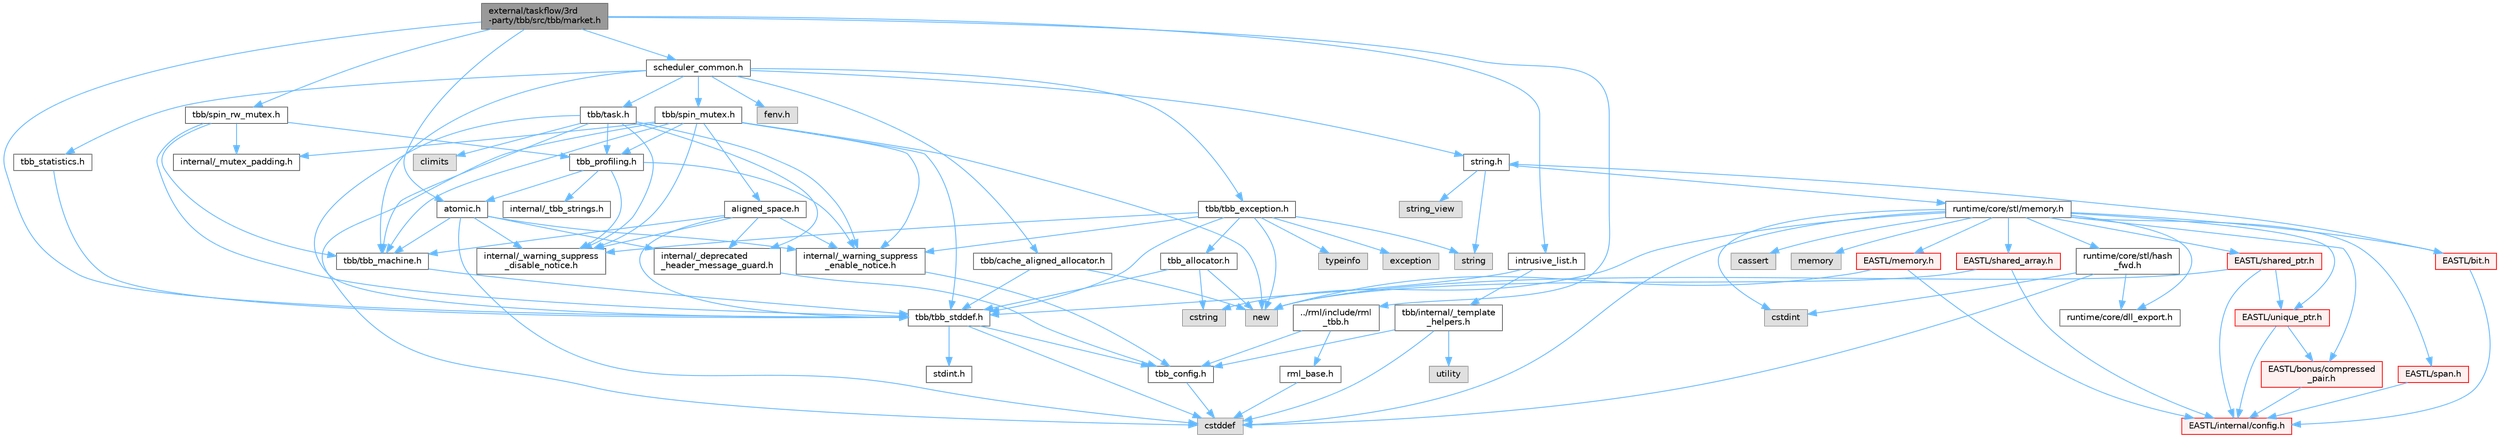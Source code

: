 digraph "external/taskflow/3rd-party/tbb/src/tbb/market.h"
{
 // LATEX_PDF_SIZE
  bgcolor="transparent";
  edge [fontname=Helvetica,fontsize=10,labelfontname=Helvetica,labelfontsize=10];
  node [fontname=Helvetica,fontsize=10,shape=box,height=0.2,width=0.4];
  Node1 [id="Node000001",label="external/taskflow/3rd\l-party/tbb/src/tbb/market.h",height=0.2,width=0.4,color="gray40", fillcolor="grey60", style="filled", fontcolor="black",tooltip=" "];
  Node1 -> Node2 [id="edge1_Node000001_Node000002",color="steelblue1",style="solid",tooltip=" "];
  Node2 [id="Node000002",label="tbb/tbb_stddef.h",height=0.2,width=0.4,color="grey40", fillcolor="white", style="filled",URL="$tbb__stddef_8h.html",tooltip=" "];
  Node2 -> Node3 [id="edge2_Node000002_Node000003",color="steelblue1",style="solid",tooltip=" "];
  Node3 [id="Node000003",label="tbb_config.h",height=0.2,width=0.4,color="grey40", fillcolor="white", style="filled",URL="$tbb__config_8h.html",tooltip=" "];
  Node3 -> Node4 [id="edge3_Node000003_Node000004",color="steelblue1",style="solid",tooltip=" "];
  Node4 [id="Node000004",label="cstddef",height=0.2,width=0.4,color="grey60", fillcolor="#E0E0E0", style="filled",tooltip=" "];
  Node2 -> Node4 [id="edge4_Node000002_Node000004",color="steelblue1",style="solid",tooltip=" "];
  Node2 -> Node5 [id="edge5_Node000002_Node000005",color="steelblue1",style="solid",tooltip=" "];
  Node5 [id="Node000005",label="stdint.h",height=0.2,width=0.4,color="grey40", fillcolor="white", style="filled",URL="$stdint_8h.html",tooltip=" "];
  Node1 -> Node6 [id="edge6_Node000001_Node000006",color="steelblue1",style="solid",tooltip=" "];
  Node6 [id="Node000006",label="scheduler_common.h",height=0.2,width=0.4,color="grey40", fillcolor="white", style="filled",URL="$scheduler__common_8h.html",tooltip=" "];
  Node6 -> Node7 [id="edge7_Node000006_Node000007",color="steelblue1",style="solid",tooltip=" "];
  Node7 [id="Node000007",label="tbb/tbb_machine.h",height=0.2,width=0.4,color="grey40", fillcolor="white", style="filled",URL="$tbb__machine_8h.html",tooltip=" "];
  Node7 -> Node2 [id="edge8_Node000007_Node000002",color="steelblue1",style="solid",tooltip=" "];
  Node6 -> Node8 [id="edge9_Node000006_Node000008",color="steelblue1",style="solid",tooltip=" "];
  Node8 [id="Node000008",label="tbb/cache_aligned_allocator.h",height=0.2,width=0.4,color="grey40", fillcolor="white", style="filled",URL="$cache__aligned__allocator_8h.html",tooltip=" "];
  Node8 -> Node9 [id="edge10_Node000008_Node000009",color="steelblue1",style="solid",tooltip=" "];
  Node9 [id="Node000009",label="new",height=0.2,width=0.4,color="grey60", fillcolor="#E0E0E0", style="filled",tooltip=" "];
  Node8 -> Node2 [id="edge11_Node000008_Node000002",color="steelblue1",style="solid",tooltip=" "];
  Node6 -> Node10 [id="edge12_Node000006_Node000010",color="steelblue1",style="solid",tooltip=" "];
  Node10 [id="Node000010",label="string.h",height=0.2,width=0.4,color="grey40", fillcolor="white", style="filled",URL="$string_8h.html",tooltip=" "];
  Node10 -> Node11 [id="edge13_Node000010_Node000011",color="steelblue1",style="solid",tooltip=" "];
  Node11 [id="Node000011",label="string",height=0.2,width=0.4,color="grey60", fillcolor="#E0E0E0", style="filled",tooltip=" "];
  Node10 -> Node12 [id="edge14_Node000010_Node000012",color="steelblue1",style="solid",tooltip=" "];
  Node12 [id="Node000012",label="string_view",height=0.2,width=0.4,color="grey60", fillcolor="#E0E0E0", style="filled",tooltip=" "];
  Node10 -> Node13 [id="edge15_Node000010_Node000013",color="steelblue1",style="solid",tooltip=" "];
  Node13 [id="Node000013",label="runtime/core/stl/memory.h",height=0.2,width=0.4,color="grey40", fillcolor="white", style="filled",URL="$runtime_2core_2stl_2memory_8h.html",tooltip=" "];
  Node13 -> Node4 [id="edge16_Node000013_Node000004",color="steelblue1",style="solid",tooltip=" "];
  Node13 -> Node14 [id="edge17_Node000013_Node000014",color="steelblue1",style="solid",tooltip=" "];
  Node14 [id="Node000014",label="cstdint",height=0.2,width=0.4,color="grey60", fillcolor="#E0E0E0", style="filled",tooltip=" "];
  Node13 -> Node15 [id="edge18_Node000013_Node000015",color="steelblue1",style="solid",tooltip=" "];
  Node15 [id="Node000015",label="cassert",height=0.2,width=0.4,color="grey60", fillcolor="#E0E0E0", style="filled",tooltip=" "];
  Node13 -> Node16 [id="edge19_Node000013_Node000016",color="steelblue1",style="solid",tooltip=" "];
  Node16 [id="Node000016",label="memory",height=0.2,width=0.4,color="grey60", fillcolor="#E0E0E0", style="filled",tooltip=" "];
  Node13 -> Node17 [id="edge20_Node000013_Node000017",color="steelblue1",style="solid",tooltip=" "];
  Node17 [id="Node000017",label="cstring",height=0.2,width=0.4,color="grey60", fillcolor="#E0E0E0", style="filled",tooltip=" "];
  Node13 -> Node18 [id="edge21_Node000013_Node000018",color="steelblue1",style="solid",tooltip=" "];
  Node18 [id="Node000018",label="EASTL/bit.h",height=0.2,width=0.4,color="red", fillcolor="#FFF0F0", style="filled",URL="$bit_8h.html",tooltip=" "];
  Node18 -> Node19 [id="edge22_Node000018_Node000019",color="steelblue1",style="solid",tooltip=" "];
  Node19 [id="Node000019",label="EASTL/internal/config.h",height=0.2,width=0.4,color="red", fillcolor="#FFF0F0", style="filled",URL="$runtime_2_e_a_s_t_l_2include_2_e_a_s_t_l_2internal_2config_8h.html",tooltip=" "];
  Node18 -> Node10 [id="edge23_Node000018_Node000010",color="steelblue1",style="solid",tooltip=" "];
  Node13 -> Node39 [id="edge24_Node000013_Node000039",color="steelblue1",style="solid",tooltip=" "];
  Node39 [id="Node000039",label="EASTL/memory.h",height=0.2,width=0.4,color="red", fillcolor="#FFF0F0", style="filled",URL="$runtime_2_e_a_s_t_l_2include_2_e_a_s_t_l_2memory_8h.html",tooltip=" "];
  Node39 -> Node19 [id="edge25_Node000039_Node000019",color="steelblue1",style="solid",tooltip=" "];
  Node39 -> Node9 [id="edge26_Node000039_Node000009",color="steelblue1",style="solid",tooltip=" "];
  Node13 -> Node66 [id="edge27_Node000013_Node000066",color="steelblue1",style="solid",tooltip=" "];
  Node66 [id="Node000066",label="EASTL/shared_array.h",height=0.2,width=0.4,color="red", fillcolor="#FFF0F0", style="filled",URL="$shared__array_8h.html",tooltip=" "];
  Node66 -> Node19 [id="edge28_Node000066_Node000019",color="steelblue1",style="solid",tooltip=" "];
  Node66 -> Node9 [id="edge29_Node000066_Node000009",color="steelblue1",style="solid",tooltip=" "];
  Node13 -> Node69 [id="edge30_Node000013_Node000069",color="steelblue1",style="solid",tooltip=" "];
  Node69 [id="Node000069",label="EASTL/unique_ptr.h",height=0.2,width=0.4,color="red", fillcolor="#FFF0F0", style="filled",URL="$unique__ptr_8h.html",tooltip=" "];
  Node69 -> Node70 [id="edge31_Node000069_Node000070",color="steelblue1",style="solid",tooltip=" "];
  Node70 [id="Node000070",label="EASTL/bonus/compressed\l_pair.h",height=0.2,width=0.4,color="red", fillcolor="#FFF0F0", style="filled",URL="$compressed__pair_8h.html",tooltip=" "];
  Node70 -> Node19 [id="edge32_Node000070_Node000019",color="steelblue1",style="solid",tooltip=" "];
  Node69 -> Node19 [id="edge33_Node000069_Node000019",color="steelblue1",style="solid",tooltip=" "];
  Node13 -> Node72 [id="edge34_Node000013_Node000072",color="steelblue1",style="solid",tooltip=" "];
  Node72 [id="Node000072",label="EASTL/shared_ptr.h",height=0.2,width=0.4,color="red", fillcolor="#FFF0F0", style="filled",URL="$shared__ptr_8h.html",tooltip=" "];
  Node72 -> Node19 [id="edge35_Node000072_Node000019",color="steelblue1",style="solid",tooltip=" "];
  Node72 -> Node69 [id="edge36_Node000072_Node000069",color="steelblue1",style="solid",tooltip=" "];
  Node72 -> Node9 [id="edge37_Node000072_Node000009",color="steelblue1",style="solid",tooltip=" "];
  Node13 -> Node152 [id="edge38_Node000013_Node000152",color="steelblue1",style="solid",tooltip=" "];
  Node152 [id="Node000152",label="EASTL/span.h",height=0.2,width=0.4,color="red", fillcolor="#FFF0F0", style="filled",URL="$span_8h.html",tooltip=" "];
  Node152 -> Node19 [id="edge39_Node000152_Node000019",color="steelblue1",style="solid",tooltip=" "];
  Node13 -> Node70 [id="edge40_Node000013_Node000070",color="steelblue1",style="solid",tooltip=" "];
  Node13 -> Node155 [id="edge41_Node000013_Node000155",color="steelblue1",style="solid",tooltip=" "];
  Node155 [id="Node000155",label="runtime/core/dll_export.h",height=0.2,width=0.4,color="grey40", fillcolor="white", style="filled",URL="$dll__export_8h.html",tooltip=" "];
  Node13 -> Node156 [id="edge42_Node000013_Node000156",color="steelblue1",style="solid",tooltip=" "];
  Node156 [id="Node000156",label="runtime/core/stl/hash\l_fwd.h",height=0.2,width=0.4,color="grey40", fillcolor="white", style="filled",URL="$hash__fwd_8h.html",tooltip=" "];
  Node156 -> Node4 [id="edge43_Node000156_Node000004",color="steelblue1",style="solid",tooltip=" "];
  Node156 -> Node14 [id="edge44_Node000156_Node000014",color="steelblue1",style="solid",tooltip=" "];
  Node156 -> Node155 [id="edge45_Node000156_Node000155",color="steelblue1",style="solid",tooltip=" "];
  Node6 -> Node157 [id="edge46_Node000006_Node000157",color="steelblue1",style="solid",tooltip=" "];
  Node157 [id="Node000157",label="tbb_statistics.h",height=0.2,width=0.4,color="grey40", fillcolor="white", style="filled",URL="$tbb__statistics_8h.html",tooltip=" "];
  Node157 -> Node2 [id="edge47_Node000157_Node000002",color="steelblue1",style="solid",tooltip=" "];
  Node6 -> Node158 [id="edge48_Node000006_Node000158",color="steelblue1",style="solid",tooltip=" "];
  Node158 [id="Node000158",label="tbb/task.h",height=0.2,width=0.4,color="grey40", fillcolor="white", style="filled",URL="$task_8h.html",tooltip=" "];
  Node158 -> Node159 [id="edge49_Node000158_Node000159",color="steelblue1",style="solid",tooltip=" "];
  Node159 [id="Node000159",label="internal/_deprecated\l_header_message_guard.h",height=0.2,width=0.4,color="grey40", fillcolor="white", style="filled",URL="$__deprecated__header__message__guard_8h.html",tooltip=" "];
  Node159 -> Node3 [id="edge50_Node000159_Node000003",color="steelblue1",style="solid",tooltip=" "];
  Node158 -> Node160 [id="edge51_Node000158_Node000160",color="steelblue1",style="solid",tooltip=" "];
  Node160 [id="Node000160",label="internal/_warning_suppress\l_enable_notice.h",height=0.2,width=0.4,color="grey40", fillcolor="white", style="filled",URL="$__warning__suppress__enable__notice_8h.html",tooltip=" "];
  Node160 -> Node3 [id="edge52_Node000160_Node000003",color="steelblue1",style="solid",tooltip=" "];
  Node158 -> Node2 [id="edge53_Node000158_Node000002",color="steelblue1",style="solid",tooltip=" "];
  Node158 -> Node7 [id="edge54_Node000158_Node000007",color="steelblue1",style="solid",tooltip=" "];
  Node158 -> Node161 [id="edge55_Node000158_Node000161",color="steelblue1",style="solid",tooltip=" "];
  Node161 [id="Node000161",label="tbb_profiling.h",height=0.2,width=0.4,color="grey40", fillcolor="white", style="filled",URL="$tbb__profiling_8h.html",tooltip=" "];
  Node161 -> Node160 [id="edge56_Node000161_Node000160",color="steelblue1",style="solid",tooltip=" "];
  Node161 -> Node162 [id="edge57_Node000161_Node000162",color="steelblue1",style="solid",tooltip=" "];
  Node162 [id="Node000162",label="internal/_tbb_strings.h",height=0.2,width=0.4,color="grey40", fillcolor="white", style="filled",URL="$__tbb__strings_8h.html",tooltip=" "];
  Node161 -> Node163 [id="edge58_Node000161_Node000163",color="steelblue1",style="solid",tooltip=" "];
  Node163 [id="Node000163",label="atomic.h",height=0.2,width=0.4,color="grey40", fillcolor="white", style="filled",URL="$external_2taskflow_23rd-party_2tbb_2include_2tbb_2atomic_8h.html",tooltip=" "];
  Node163 -> Node159 [id="edge59_Node000163_Node000159",color="steelblue1",style="solid",tooltip=" "];
  Node163 -> Node160 [id="edge60_Node000163_Node000160",color="steelblue1",style="solid",tooltip=" "];
  Node163 -> Node4 [id="edge61_Node000163_Node000004",color="steelblue1",style="solid",tooltip=" "];
  Node163 -> Node7 [id="edge62_Node000163_Node000007",color="steelblue1",style="solid",tooltip=" "];
  Node163 -> Node164 [id="edge63_Node000163_Node000164",color="steelblue1",style="solid",tooltip=" "];
  Node164 [id="Node000164",label="internal/_warning_suppress\l_disable_notice.h",height=0.2,width=0.4,color="grey40", fillcolor="white", style="filled",URL="$__warning__suppress__disable__notice_8h.html",tooltip=" "];
  Node161 -> Node164 [id="edge64_Node000161_Node000164",color="steelblue1",style="solid",tooltip=" "];
  Node158 -> Node165 [id="edge65_Node000158_Node000165",color="steelblue1",style="solid",tooltip=" "];
  Node165 [id="Node000165",label="climits",height=0.2,width=0.4,color="grey60", fillcolor="#E0E0E0", style="filled",tooltip=" "];
  Node158 -> Node164 [id="edge66_Node000158_Node000164",color="steelblue1",style="solid",tooltip=" "];
  Node6 -> Node166 [id="edge67_Node000006_Node000166",color="steelblue1",style="solid",tooltip=" "];
  Node166 [id="Node000166",label="tbb/tbb_exception.h",height=0.2,width=0.4,color="grey40", fillcolor="white", style="filled",URL="$tbb__exception_8h.html",tooltip=" "];
  Node166 -> Node160 [id="edge68_Node000166_Node000160",color="steelblue1",style="solid",tooltip=" "];
  Node166 -> Node2 [id="edge69_Node000166_Node000002",color="steelblue1",style="solid",tooltip=" "];
  Node166 -> Node167 [id="edge70_Node000166_Node000167",color="steelblue1",style="solid",tooltip=" "];
  Node167 [id="Node000167",label="exception",height=0.2,width=0.4,color="grey60", fillcolor="#E0E0E0", style="filled",tooltip=" "];
  Node166 -> Node9 [id="edge71_Node000166_Node000009",color="steelblue1",style="solid",tooltip=" "];
  Node166 -> Node11 [id="edge72_Node000166_Node000011",color="steelblue1",style="solid",tooltip=" "];
  Node166 -> Node168 [id="edge73_Node000166_Node000168",color="steelblue1",style="solid",tooltip=" "];
  Node168 [id="Node000168",label="tbb_allocator.h",height=0.2,width=0.4,color="grey40", fillcolor="white", style="filled",URL="$tbb__allocator_8h.html",tooltip=" "];
  Node168 -> Node2 [id="edge74_Node000168_Node000002",color="steelblue1",style="solid",tooltip=" "];
  Node168 -> Node9 [id="edge75_Node000168_Node000009",color="steelblue1",style="solid",tooltip=" "];
  Node168 -> Node17 [id="edge76_Node000168_Node000017",color="steelblue1",style="solid",tooltip=" "];
  Node166 -> Node169 [id="edge77_Node000166_Node000169",color="steelblue1",style="solid",tooltip=" "];
  Node169 [id="Node000169",label="typeinfo",height=0.2,width=0.4,color="grey60", fillcolor="#E0E0E0", style="filled",tooltip=" "];
  Node166 -> Node164 [id="edge78_Node000166_Node000164",color="steelblue1",style="solid",tooltip=" "];
  Node6 -> Node170 [id="edge79_Node000006_Node000170",color="steelblue1",style="solid",tooltip=" "];
  Node170 [id="Node000170",label="tbb/spin_mutex.h",height=0.2,width=0.4,color="grey40", fillcolor="white", style="filled",URL="$external_2taskflow_23rd-party_2tbb_2include_2tbb_2spin__mutex_8h.html",tooltip=" "];
  Node170 -> Node160 [id="edge80_Node000170_Node000160",color="steelblue1",style="solid",tooltip=" "];
  Node170 -> Node4 [id="edge81_Node000170_Node000004",color="steelblue1",style="solid",tooltip=" "];
  Node170 -> Node9 [id="edge82_Node000170_Node000009",color="steelblue1",style="solid",tooltip=" "];
  Node170 -> Node171 [id="edge83_Node000170_Node000171",color="steelblue1",style="solid",tooltip=" "];
  Node171 [id="Node000171",label="aligned_space.h",height=0.2,width=0.4,color="grey40", fillcolor="white", style="filled",URL="$aligned__space_8h.html",tooltip=" "];
  Node171 -> Node159 [id="edge84_Node000171_Node000159",color="steelblue1",style="solid",tooltip=" "];
  Node171 -> Node160 [id="edge85_Node000171_Node000160",color="steelblue1",style="solid",tooltip=" "];
  Node171 -> Node2 [id="edge86_Node000171_Node000002",color="steelblue1",style="solid",tooltip=" "];
  Node171 -> Node7 [id="edge87_Node000171_Node000007",color="steelblue1",style="solid",tooltip=" "];
  Node171 -> Node164 [id="edge88_Node000171_Node000164",color="steelblue1",style="solid",tooltip=" "];
  Node170 -> Node2 [id="edge89_Node000170_Node000002",color="steelblue1",style="solid",tooltip=" "];
  Node170 -> Node7 [id="edge90_Node000170_Node000007",color="steelblue1",style="solid",tooltip=" "];
  Node170 -> Node161 [id="edge91_Node000170_Node000161",color="steelblue1",style="solid",tooltip=" "];
  Node170 -> Node172 [id="edge92_Node000170_Node000172",color="steelblue1",style="solid",tooltip=" "];
  Node172 [id="Node000172",label="internal/_mutex_padding.h",height=0.2,width=0.4,color="grey40", fillcolor="white", style="filled",URL="$__mutex__padding_8h.html",tooltip=" "];
  Node170 -> Node164 [id="edge93_Node000170_Node000164",color="steelblue1",style="solid",tooltip=" "];
  Node6 -> Node173 [id="edge94_Node000006_Node000173",color="steelblue1",style="solid",tooltip=" "];
  Node173 [id="Node000173",label="fenv.h",height=0.2,width=0.4,color="grey60", fillcolor="#E0E0E0", style="filled",tooltip=" "];
  Node1 -> Node163 [id="edge95_Node000001_Node000163",color="steelblue1",style="solid",tooltip=" "];
  Node1 -> Node174 [id="edge96_Node000001_Node000174",color="steelblue1",style="solid",tooltip=" "];
  Node174 [id="Node000174",label="tbb/spin_rw_mutex.h",height=0.2,width=0.4,color="grey40", fillcolor="white", style="filled",URL="$spin__rw__mutex_8h.html",tooltip=" "];
  Node174 -> Node2 [id="edge97_Node000174_Node000002",color="steelblue1",style="solid",tooltip=" "];
  Node174 -> Node7 [id="edge98_Node000174_Node000007",color="steelblue1",style="solid",tooltip=" "];
  Node174 -> Node161 [id="edge99_Node000174_Node000161",color="steelblue1",style="solid",tooltip=" "];
  Node174 -> Node172 [id="edge100_Node000174_Node000172",color="steelblue1",style="solid",tooltip=" "];
  Node1 -> Node175 [id="edge101_Node000001_Node000175",color="steelblue1",style="solid",tooltip=" "];
  Node175 [id="Node000175",label="../rml/include/rml\l_tbb.h",height=0.2,width=0.4,color="grey40", fillcolor="white", style="filled",URL="$rml__tbb_8h.html",tooltip=" "];
  Node175 -> Node3 [id="edge102_Node000175_Node000003",color="steelblue1",style="solid",tooltip=" "];
  Node175 -> Node176 [id="edge103_Node000175_Node000176",color="steelblue1",style="solid",tooltip=" "];
  Node176 [id="Node000176",label="rml_base.h",height=0.2,width=0.4,color="grey40", fillcolor="white", style="filled",URL="$rml__base_8h.html",tooltip=" "];
  Node176 -> Node4 [id="edge104_Node000176_Node000004",color="steelblue1",style="solid",tooltip=" "];
  Node1 -> Node177 [id="edge105_Node000001_Node000177",color="steelblue1",style="solid",tooltip=" "];
  Node177 [id="Node000177",label="intrusive_list.h",height=0.2,width=0.4,color="grey40", fillcolor="white", style="filled",URL="$external_2taskflow_23rd-party_2tbb_2src_2tbb_2intrusive__list_8h.html",tooltip=" "];
  Node177 -> Node2 [id="edge106_Node000177_Node000002",color="steelblue1",style="solid",tooltip=" "];
  Node177 -> Node178 [id="edge107_Node000177_Node000178",color="steelblue1",style="solid",tooltip=" "];
  Node178 [id="Node000178",label="tbb/internal/_template\l_helpers.h",height=0.2,width=0.4,color="grey40", fillcolor="white", style="filled",URL="$__template__helpers_8h.html",tooltip=" "];
  Node178 -> Node63 [id="edge108_Node000178_Node000063",color="steelblue1",style="solid",tooltip=" "];
  Node63 [id="Node000063",label="utility",height=0.2,width=0.4,color="grey60", fillcolor="#E0E0E0", style="filled",tooltip=" "];
  Node178 -> Node4 [id="edge109_Node000178_Node000004",color="steelblue1",style="solid",tooltip=" "];
  Node178 -> Node3 [id="edge110_Node000178_Node000003",color="steelblue1",style="solid",tooltip=" "];
}
